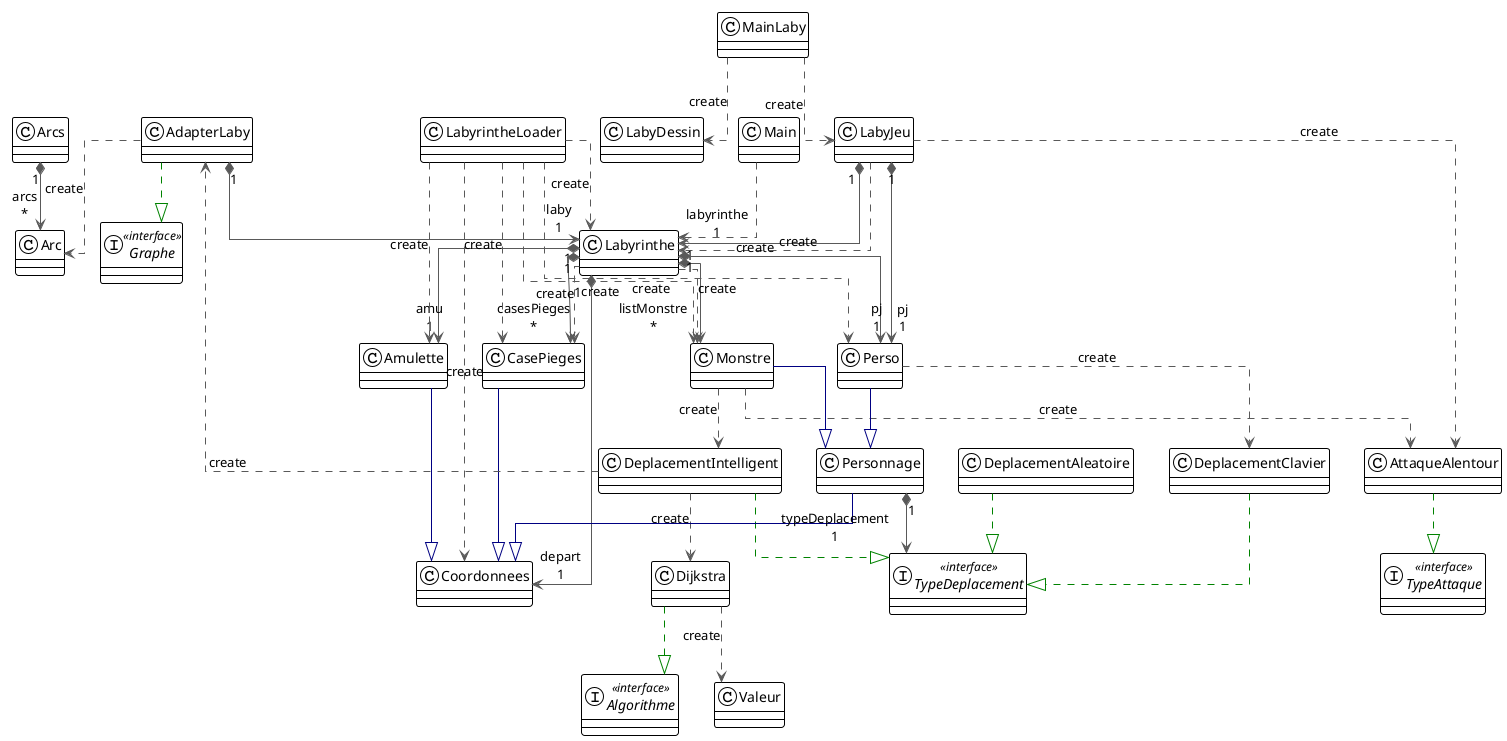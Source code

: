 @startuml

!theme plain
top to bottom direction
skinparam linetype ortho

class AdapterLaby
interface Algorithme << interface >>
class Amulette
class Arc
class Arcs
class AttaqueAlentour
class CasePieges
class Coordonnees
class DeplacementAleatoire
class DeplacementClavier
class DeplacementIntelligent
class Dijkstra
interface Graphe << interface >>
class LabyDessin
class LabyJeu
class Labyrinthe
class LabyrintheLoader
class Main
class MainLaby
class Monstre
class Perso
class Personnage
interface TypeAttaque << interface >>
interface TypeDeplacement << interface >>
class Valeur

AdapterLaby             -[#595959,dashed]->  Arc                    : "«create»"
AdapterLaby             -[#008200,dashed]-^  Graphe                 
AdapterLaby            "1" *-[#595959,plain]-> "laby\n1" Labyrinthe             
Amulette                -[#000082,plain]-^  Coordonnees            
Arcs                   "1" *-[#595959,plain]-> "arcs\n*" Arc                    
AttaqueAlentour         -[#008200,dashed]-^  TypeAttaque            
CasePieges              -[#000082,plain]-^  Coordonnees            
DeplacementAleatoire    -[#008200,dashed]-^  TypeDeplacement        
DeplacementClavier      -[#008200,dashed]-^  TypeDeplacement        
DeplacementIntelligent  -[#595959,dashed]->  AdapterLaby            : "«create»"
DeplacementIntelligent  -[#595959,dashed]->  Dijkstra               : "«create»"
DeplacementIntelligent  -[#008200,dashed]-^  TypeDeplacement        
Dijkstra                -[#008200,dashed]-^  Algorithme             
Dijkstra                -[#595959,dashed]->  Valeur                 : "«create»"
LabyJeu                 -[#595959,dashed]->  AttaqueAlentour        : "«create»"
LabyJeu                "1" *-[#595959,plain]-> "labyrinthe\n1" Labyrinthe             
LabyJeu                 -[#595959,dashed]->  Labyrinthe             : "«create»"
LabyJeu                "1" *-[#595959,plain]-> "pj\n1" Perso                  
Labyrinthe             "1" *-[#595959,plain]-> "amu\n1" Amulette               
Labyrinthe             "1" *-[#595959,plain]-> "casesPieges\n*" CasePieges             
Labyrinthe              -[#595959,dashed]->  CasePieges             : "«create»"
Labyrinthe             "1" *-[#595959,plain]-> "depart\n1" Coordonnees            
Labyrinthe             "1" *-[#595959,plain]-> "listMonstre\n*" Monstre                
Labyrinthe              -[#595959,dashed]->  Monstre                : "«create»"
Labyrinthe             "1" *-[#595959,plain]-> "pj\n1" Perso                  
LabyrintheLoader        -[#595959,dashed]->  Amulette               : "«create»"
LabyrintheLoader        -[#595959,dashed]->  CasePieges             : "«create»"
LabyrintheLoader        -[#595959,dashed]->  Coordonnees            : "«create»"
LabyrintheLoader        -[#595959,dashed]->  Labyrinthe             : "«create»"
LabyrintheLoader        -[#595959,dashed]->  Monstre                : "«create»"
LabyrintheLoader        -[#595959,dashed]->  Perso                  : "«create»"
Main                    -[#595959,dashed]->  Labyrinthe             : "«create»"
MainLaby                -[#595959,dashed]->  LabyDessin             : "«create»"
MainLaby                -[#595959,dashed]->  LabyJeu                : "«create»"
Monstre                 -[#595959,dashed]->  AttaqueAlentour        : "«create»"
Monstre                 -[#595959,dashed]->  DeplacementIntelligent : "«create»"
Monstre                 -[#000082,plain]-^  Personnage             
Perso                   -[#595959,dashed]->  DeplacementClavier     : "«create»"
Perso                   -[#000082,plain]-^  Personnage             
Personnage              -[#000082,plain]-^  Coordonnees            
Personnage             "1" *-[#595959,plain]-> "typeDeplacement\n1" TypeDeplacement        
@enduml
